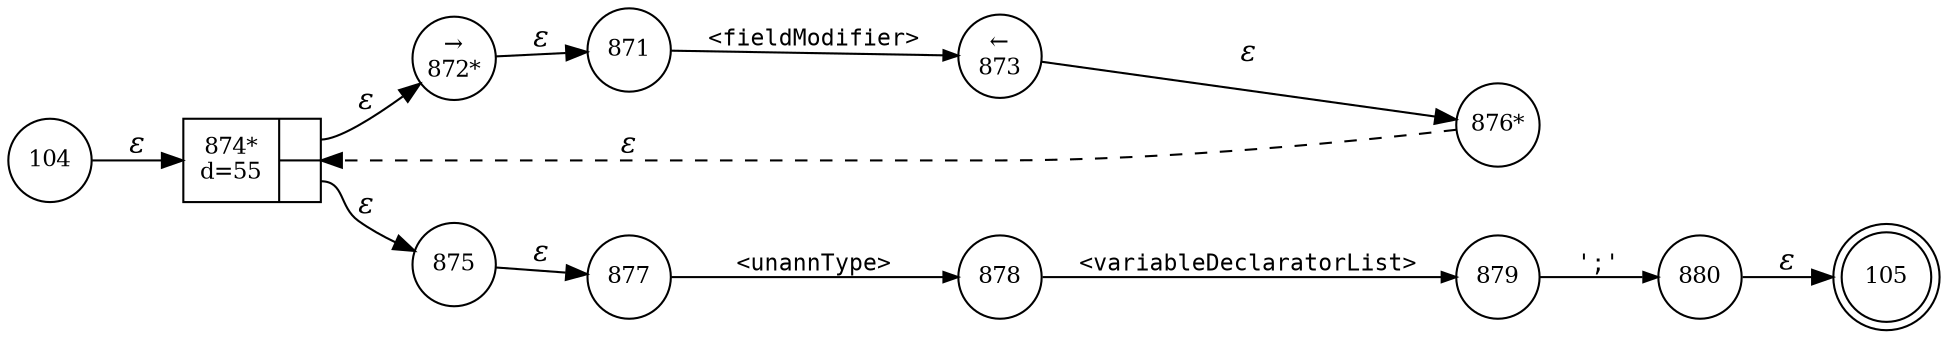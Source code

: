 digraph ATN {
rankdir=LR;
s105[fontsize=11, label="105", shape=doublecircle, fixedsize=true, width=.6];
s880[fontsize=11,label="880", shape=circle, fixedsize=true, width=.55, peripheries=1];
s871[fontsize=11,label="871", shape=circle, fixedsize=true, width=.55, peripheries=1];
s104[fontsize=11,label="104", shape=circle, fixedsize=true, width=.55, peripheries=1];
s872[fontsize=11,label="&rarr;\n872*", shape=circle, fixedsize=true, width=.55, peripheries=1];
s873[fontsize=11,label="&larr;\n873", shape=circle, fixedsize=true, width=.55, peripheries=1];
s874[fontsize=11,label="{874*\nd=55|{<p0>|<p1>}}", shape=record, fixedsize=false, peripheries=1];
s875[fontsize=11,label="875", shape=circle, fixedsize=true, width=.55, peripheries=1];
s876[fontsize=11,label="876*", shape=circle, fixedsize=true, width=.55, peripheries=1];
s877[fontsize=11,label="877", shape=circle, fixedsize=true, width=.55, peripheries=1];
s878[fontsize=11,label="878", shape=circle, fixedsize=true, width=.55, peripheries=1];
s879[fontsize=11,label="879", shape=circle, fixedsize=true, width=.55, peripheries=1];
s104 -> s874 [fontname="Times-Italic", label="&epsilon;"];
s874:p0 -> s872 [fontname="Times-Italic", label="&epsilon;"];
s874:p1 -> s875 [fontname="Times-Italic", label="&epsilon;"];
s872 -> s871 [fontname="Times-Italic", label="&epsilon;"];
s875 -> s877 [fontname="Times-Italic", label="&epsilon;"];
s871 -> s873 [fontsize=11, fontname="Courier", arrowsize=.7, label = "<fieldModifier>", arrowhead = normal];
s877 -> s878 [fontsize=11, fontname="Courier", arrowsize=.7, label = "<unannType>", arrowhead = normal];
s873 -> s876 [fontname="Times-Italic", label="&epsilon;"];
s878 -> s879 [fontsize=11, fontname="Courier", arrowsize=.7, label = "<variableDeclaratorList>", arrowhead = normal];
s876 -> s874 [fontname="Times-Italic", label="&epsilon;", style="dashed"];
s879 -> s880 [fontsize=11, fontname="Courier", arrowsize=.7, label = "';'", arrowhead = normal];
s880 -> s105 [fontname="Times-Italic", label="&epsilon;"];
}
